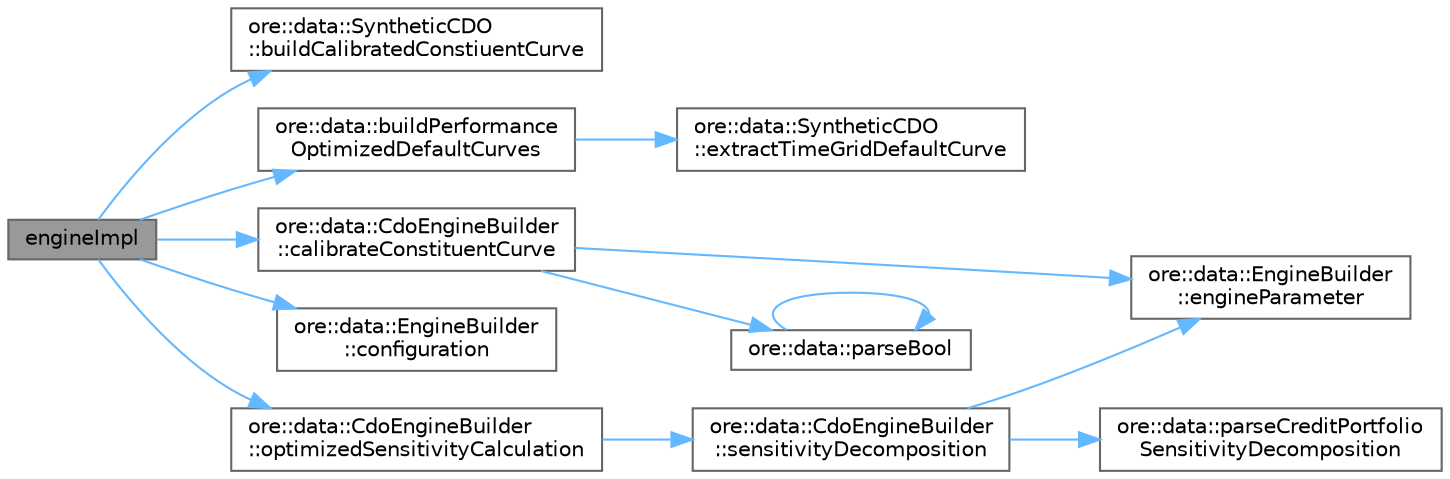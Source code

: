 digraph "engineImpl"
{
 // INTERACTIVE_SVG=YES
 // LATEX_PDF_SIZE
  bgcolor="transparent";
  edge [fontname=Helvetica,fontsize=10,labelfontname=Helvetica,labelfontsize=10];
  node [fontname=Helvetica,fontsize=10,shape=box,height=0.2,width=0.4];
  rankdir="LR";
  Node1 [label="engineImpl",height=0.2,width=0.4,color="gray40", fillcolor="grey60", style="filled", fontcolor="black",tooltip=" "];
  Node1 -> Node2 [color="steelblue1",style="solid"];
  Node2 [label="ore::data::SyntheticCDO\l::buildCalibratedConstiuentCurve",height=0.2,width=0.4,color="grey40", fillcolor="white", style="filled",URL="$classore_1_1data_1_1_synthetic_c_d_o.html#a9ff5b7df897aaec7c05b4be47f4666e5",tooltip=" "];
  Node1 -> Node3 [color="steelblue1",style="solid"];
  Node3 [label="ore::data::buildPerformance\lOptimizedDefaultCurves",height=0.2,width=0.4,color="grey40", fillcolor="white", style="filled",URL="$namespaceore_1_1data.html#a8b9035df35c3ea5e03075111d9718823",tooltip=" "];
  Node3 -> Node4 [color="steelblue1",style="solid"];
  Node4 [label="ore::data::SyntheticCDO\l::extractTimeGridDefaultCurve",height=0.2,width=0.4,color="grey40", fillcolor="white", style="filled",URL="$classore_1_1data_1_1_synthetic_c_d_o.html#a54a9d6a4daff84ee5fedbc02956dbf6e",tooltip=" "];
  Node1 -> Node5 [color="steelblue1",style="solid"];
  Node5 [label="ore::data::CdoEngineBuilder\l::calibrateConstituentCurve",height=0.2,width=0.4,color="grey40", fillcolor="white", style="filled",URL="$classore_1_1data_1_1_cdo_engine_builder.html#a5951805c01a3303c413b880b67549d2c",tooltip=" "];
  Node5 -> Node6 [color="steelblue1",style="solid"];
  Node6 [label="ore::data::EngineBuilder\l::engineParameter",height=0.2,width=0.4,color="grey40", fillcolor="white", style="filled",URL="$classore_1_1data_1_1_engine_builder.html#a9d7654707f3b935dcf6a7b19df70c085",tooltip=" "];
  Node5 -> Node7 [color="steelblue1",style="solid"];
  Node7 [label="ore::data::parseBool",height=0.2,width=0.4,color="grey40", fillcolor="white", style="filled",URL="$group__utilities.html#ga94621f11193864fa1338296232dc5be9",tooltip="Convert text to bool."];
  Node7 -> Node7 [color="steelblue1",style="solid"];
  Node1 -> Node8 [color="steelblue1",style="solid"];
  Node8 [label="ore::data::EngineBuilder\l::configuration",height=0.2,width=0.4,color="grey40", fillcolor="white", style="filled",URL="$classore_1_1data_1_1_engine_builder.html#aaacbfbb4007edcf8c34df2f37f8ebae5",tooltip="Return a configuration (or the default one if key not found)"];
  Node1 -> Node9 [color="steelblue1",style="solid"];
  Node9 [label="ore::data::CdoEngineBuilder\l::optimizedSensitivityCalculation",height=0.2,width=0.4,color="grey40", fillcolor="white", style="filled",URL="$classore_1_1data_1_1_cdo_engine_builder.html#a3d1dcca03fd8e84e32c01b43eb57b739",tooltip=" "];
  Node9 -> Node10 [color="steelblue1",style="solid"];
  Node10 [label="ore::data::CdoEngineBuilder\l::sensitivityDecomposition",height=0.2,width=0.4,color="grey40", fillcolor="white", style="filled",URL="$classore_1_1data_1_1_cdo_engine_builder.html#a4d4c26fc63825a8b421958571f7f2d7f",tooltip=" "];
  Node10 -> Node6 [color="steelblue1",style="solid"];
  Node10 -> Node11 [color="steelblue1",style="solid"];
  Node11 [label="ore::data::parseCreditPortfolio\lSensitivityDecomposition",height=0.2,width=0.4,color="grey40", fillcolor="white", style="filled",URL="$namespaceore_1_1data.html#a56ee6f47c8fee08dcca2479c04e0f0c0",tooltip="Convert text to CreditPortfolioSensitivitiyDecomposition."];
}
